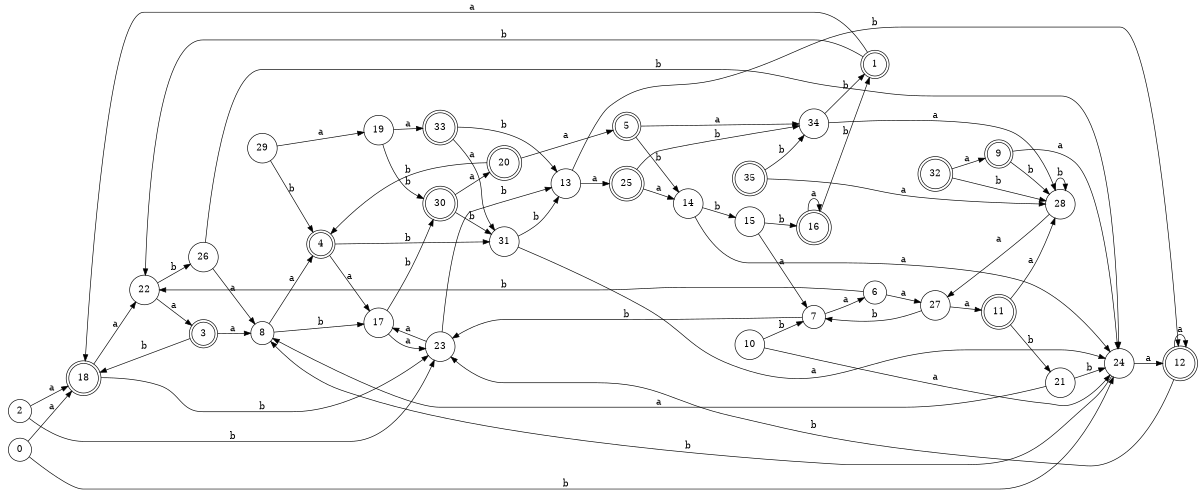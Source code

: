 digraph n29_10 {
__start0 [label="" shape="none"];

rankdir=LR;
size="8,5";

s0 [style="filled", color="black", fillcolor="white" shape="circle", label="0"];
s1 [style="rounded,filled", color="black", fillcolor="white" shape="doublecircle", label="1"];
s2 [style="filled", color="black", fillcolor="white" shape="circle", label="2"];
s3 [style="rounded,filled", color="black", fillcolor="white" shape="doublecircle", label="3"];
s4 [style="rounded,filled", color="black", fillcolor="white" shape="doublecircle", label="4"];
s5 [style="rounded,filled", color="black", fillcolor="white" shape="doublecircle", label="5"];
s6 [style="filled", color="black", fillcolor="white" shape="circle", label="6"];
s7 [style="filled", color="black", fillcolor="white" shape="circle", label="7"];
s8 [style="filled", color="black", fillcolor="white" shape="circle", label="8"];
s9 [style="rounded,filled", color="black", fillcolor="white" shape="doublecircle", label="9"];
s10 [style="filled", color="black", fillcolor="white" shape="circle", label="10"];
s11 [style="rounded,filled", color="black", fillcolor="white" shape="doublecircle", label="11"];
s12 [style="rounded,filled", color="black", fillcolor="white" shape="doublecircle", label="12"];
s13 [style="filled", color="black", fillcolor="white" shape="circle", label="13"];
s14 [style="filled", color="black", fillcolor="white" shape="circle", label="14"];
s15 [style="filled", color="black", fillcolor="white" shape="circle", label="15"];
s16 [style="rounded,filled", color="black", fillcolor="white" shape="doublecircle", label="16"];
s17 [style="filled", color="black", fillcolor="white" shape="circle", label="17"];
s18 [style="rounded,filled", color="black", fillcolor="white" shape="doublecircle", label="18"];
s19 [style="filled", color="black", fillcolor="white" shape="circle", label="19"];
s20 [style="rounded,filled", color="black", fillcolor="white" shape="doublecircle", label="20"];
s21 [style="filled", color="black", fillcolor="white" shape="circle", label="21"];
s22 [style="filled", color="black", fillcolor="white" shape="circle", label="22"];
s23 [style="filled", color="black", fillcolor="white" shape="circle", label="23"];
s24 [style="filled", color="black", fillcolor="white" shape="circle", label="24"];
s25 [style="rounded,filled", color="black", fillcolor="white" shape="doublecircle", label="25"];
s26 [style="filled", color="black", fillcolor="white" shape="circle", label="26"];
s27 [style="filled", color="black", fillcolor="white" shape="circle", label="27"];
s28 [style="filled", color="black", fillcolor="white" shape="circle", label="28"];
s29 [style="filled", color="black", fillcolor="white" shape="circle", label="29"];
s30 [style="rounded,filled", color="black", fillcolor="white" shape="doublecircle", label="30"];
s31 [style="filled", color="black", fillcolor="white" shape="circle", label="31"];
s32 [style="rounded,filled", color="black", fillcolor="white" shape="doublecircle", label="32"];
s33 [style="rounded,filled", color="black", fillcolor="white" shape="doublecircle", label="33"];
s34 [style="filled", color="black", fillcolor="white" shape="circle", label="34"];
s35 [style="rounded,filled", color="black", fillcolor="white" shape="doublecircle", label="35"];
s0 -> s18 [label="a"];
s0 -> s24 [label="b"];
s1 -> s18 [label="a"];
s1 -> s22 [label="b"];
s2 -> s18 [label="a"];
s2 -> s23 [label="b"];
s3 -> s8 [label="a"];
s3 -> s18 [label="b"];
s4 -> s17 [label="a"];
s4 -> s31 [label="b"];
s5 -> s34 [label="a"];
s5 -> s14 [label="b"];
s6 -> s27 [label="a"];
s6 -> s22 [label="b"];
s7 -> s6 [label="a"];
s7 -> s23 [label="b"];
s8 -> s4 [label="a"];
s8 -> s17 [label="b"];
s9 -> s24 [label="a"];
s9 -> s28 [label="b"];
s10 -> s24 [label="a"];
s10 -> s7 [label="b"];
s11 -> s28 [label="a"];
s11 -> s21 [label="b"];
s12 -> s12 [label="a"];
s12 -> s23 [label="b"];
s13 -> s25 [label="a"];
s13 -> s12 [label="b"];
s14 -> s24 [label="a"];
s14 -> s15 [label="b"];
s15 -> s7 [label="a"];
s15 -> s16 [label="b"];
s16 -> s16 [label="a"];
s16 -> s1 [label="b"];
s17 -> s23 [label="a"];
s17 -> s30 [label="b"];
s18 -> s22 [label="a"];
s18 -> s23 [label="b"];
s19 -> s33 [label="a"];
s19 -> s30 [label="b"];
s20 -> s5 [label="a"];
s20 -> s4 [label="b"];
s21 -> s8 [label="a"];
s21 -> s24 [label="b"];
s22 -> s3 [label="a"];
s22 -> s26 [label="b"];
s23 -> s17 [label="a"];
s23 -> s13 [label="b"];
s24 -> s12 [label="a"];
s24 -> s8 [label="b"];
s25 -> s14 [label="a"];
s25 -> s34 [label="b"];
s26 -> s8 [label="a"];
s26 -> s24 [label="b"];
s27 -> s11 [label="a"];
s27 -> s7 [label="b"];
s28 -> s27 [label="a"];
s28 -> s28 [label="b"];
s29 -> s19 [label="a"];
s29 -> s4 [label="b"];
s30 -> s20 [label="a"];
s30 -> s31 [label="b"];
s31 -> s24 [label="a"];
s31 -> s13 [label="b"];
s32 -> s9 [label="a"];
s32 -> s28 [label="b"];
s33 -> s31 [label="a"];
s33 -> s13 [label="b"];
s34 -> s28 [label="a"];
s34 -> s1 [label="b"];
s35 -> s28 [label="a"];
s35 -> s34 [label="b"];

}